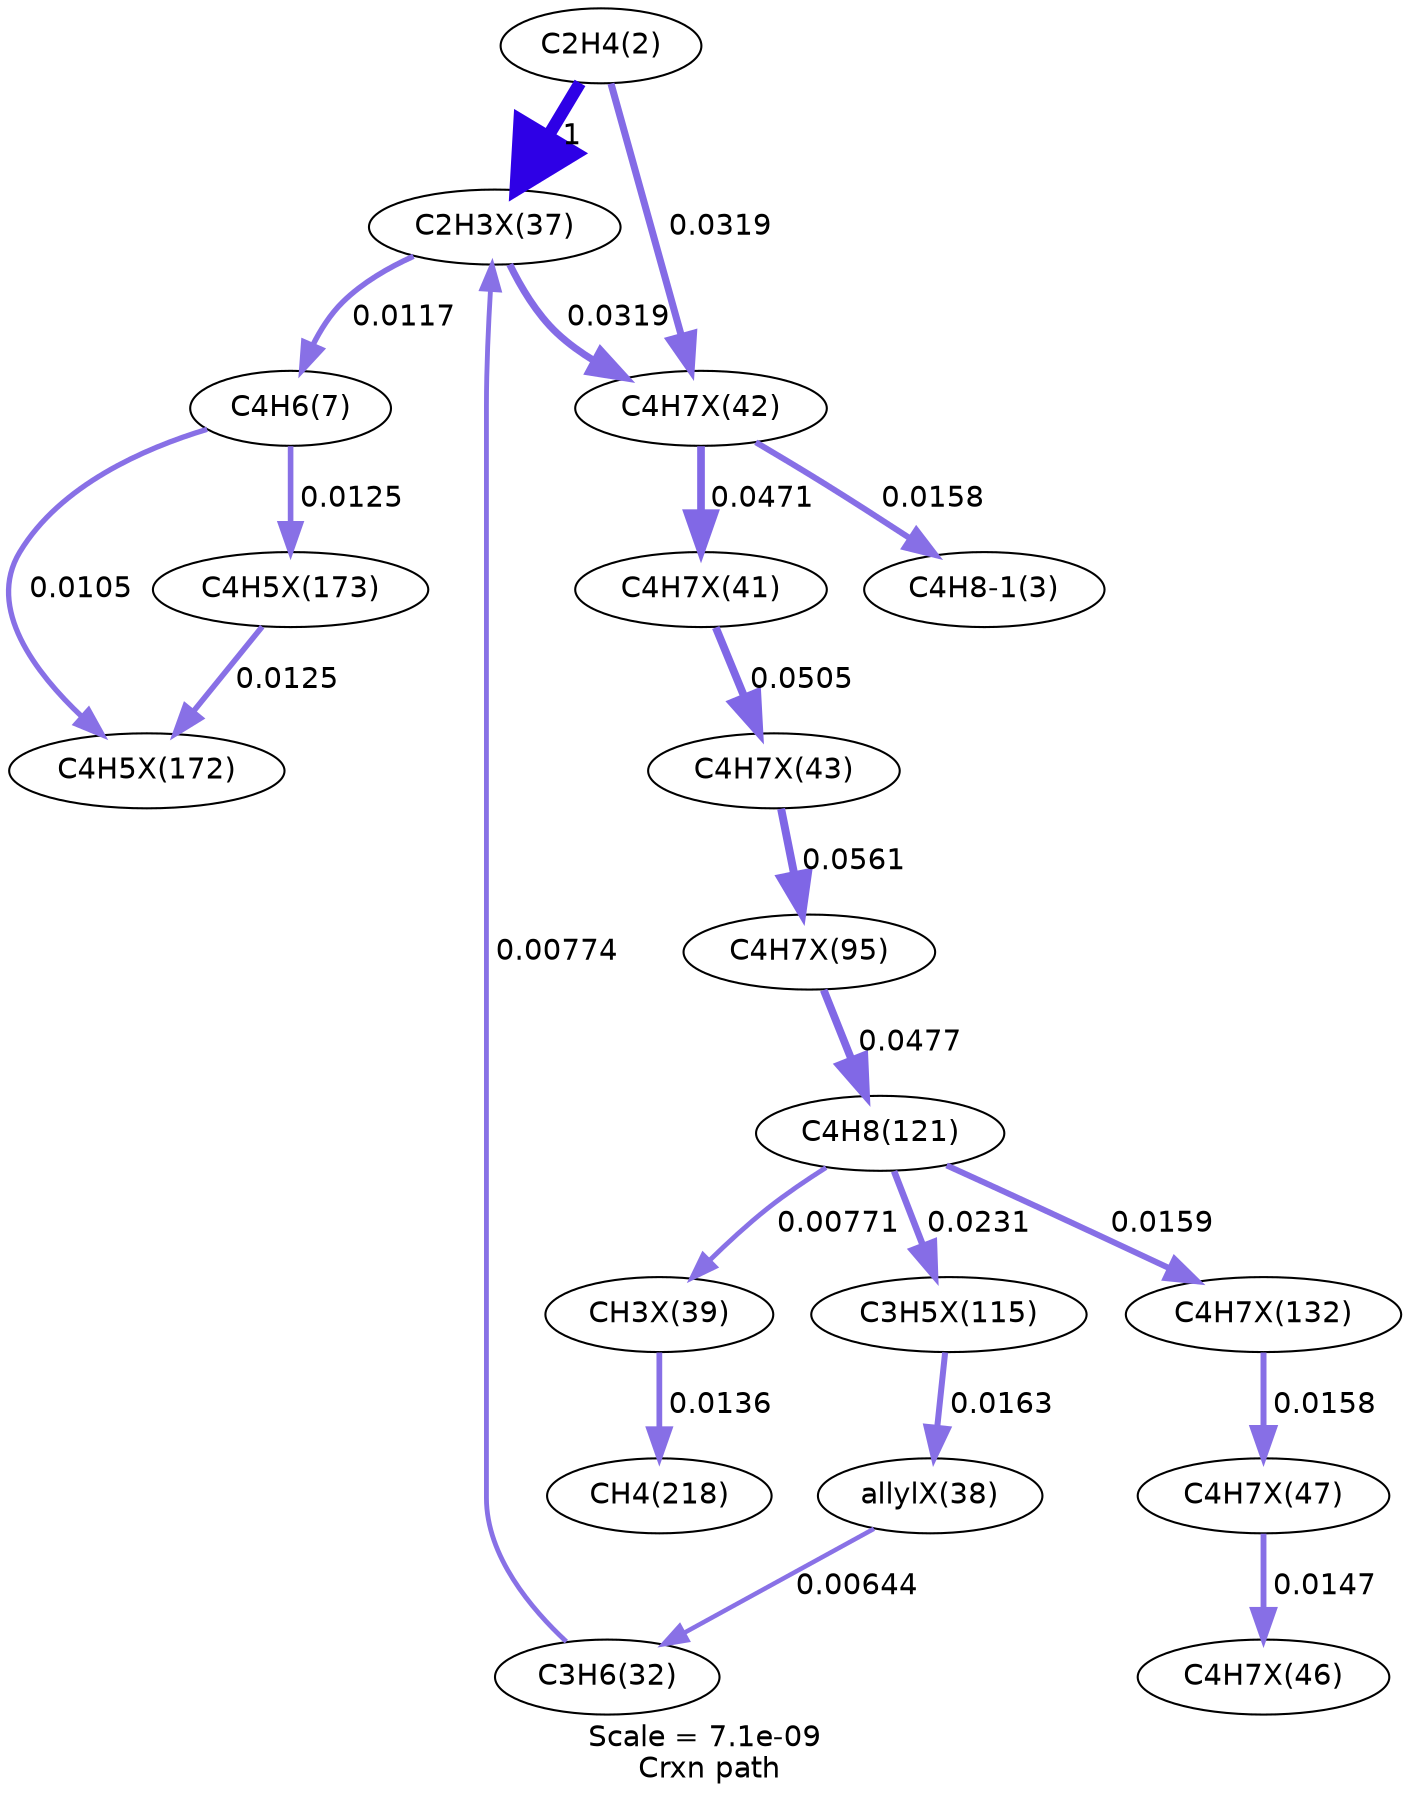 digraph reaction_paths {
center=1;
s5 -> s37[fontname="Helvetica", style="setlinewidth(6)", arrowsize=3, color="0.7, 1.5, 0.9"
, label=" 1"];
s5 -> s42[fontname="Helvetica", style="setlinewidth(3.4)", arrowsize=1.7, color="0.7, 0.532, 0.9"
, label=" 0.0319"];
s37 -> s42[fontname="Helvetica", style="setlinewidth(3.4)", arrowsize=1.7, color="0.7, 0.532, 0.9"
, label=" 0.0319"];
s37 -> s8[fontname="Helvetica", style="setlinewidth(2.64)", arrowsize=1.32, color="0.7, 0.512, 0.9"
, label=" 0.0117"];
s9 -> s37[fontname="Helvetica", style="setlinewidth(2.33)", arrowsize=1.17, color="0.7, 0.508, 0.9"
, label=" 0.00774"];
s42 -> s6[fontname="Helvetica", style="setlinewidth(2.87)", arrowsize=1.43, color="0.7, 0.516, 0.9"
, label=" 0.0158"];
s42 -> s41[fontname="Helvetica", style="setlinewidth(3.69)", arrowsize=1.85, color="0.7, 0.547, 0.9"
, label=" 0.0471"];
s41 -> s43[fontname="Helvetica", style="setlinewidth(3.75)", arrowsize=1.87, color="0.7, 0.551, 0.9"
, label=" 0.0505"];
s43 -> s51[fontname="Helvetica", style="setlinewidth(3.83)", arrowsize=1.91, color="0.7, 0.556, 0.9"
, label=" 0.0561"];
s51 -> s14[fontname="Helvetica", style="setlinewidth(3.7)", arrowsize=1.85, color="0.7, 0.548, 0.9"
, label=" 0.0477"];
s14 -> s55[fontname="Helvetica", style="setlinewidth(2.87)", arrowsize=1.44, color="0.7, 0.516, 0.9"
, label=" 0.0159"];
s14 -> s39[fontname="Helvetica", style="setlinewidth(2.33)", arrowsize=1.16, color="0.7, 0.508, 0.9"
, label=" 0.00771"];
s14 -> s53[fontname="Helvetica", style="setlinewidth(3.16)", arrowsize=1.58, color="0.7, 0.523, 0.9"
, label=" 0.0231"];
s8 -> s58[fontname="Helvetica", style="setlinewidth(2.69)", arrowsize=1.34, color="0.7, 0.512, 0.9"
, label=" 0.0125"];
s8 -> s57[fontname="Helvetica", style="setlinewidth(2.56)", arrowsize=1.28, color="0.7, 0.511, 0.9"
, label=" 0.0105"];
s58 -> s57[fontname="Helvetica", style="setlinewidth(2.69)", arrowsize=1.35, color="0.7, 0.512, 0.9"
, label=" 0.0125"];
s55 -> s47[fontname="Helvetica", style="setlinewidth(2.87)", arrowsize=1.44, color="0.7, 0.516, 0.9"
, label=" 0.0158"];
s47 -> s46[fontname="Helvetica", style="setlinewidth(2.81)", arrowsize=1.41, color="0.7, 0.515, 0.9"
, label=" 0.0147"];
s39 -> s17[fontname="Helvetica", style="setlinewidth(2.76)", arrowsize=1.38, color="0.7, 0.514, 0.9"
, label=" 0.0136"];
s53 -> s38[fontname="Helvetica", style="setlinewidth(2.89)", arrowsize=1.45, color="0.7, 0.516, 0.9"
, label=" 0.0163"];
s38 -> s9[fontname="Helvetica", style="setlinewidth(2.19)", arrowsize=1.1, color="0.7, 0.506, 0.9"
, label=" 0.00644"];
s5 [ fontname="Helvetica", label="C2H4(2)"];
s6 [ fontname="Helvetica", label="C4H8-1(3)"];
s8 [ fontname="Helvetica", label="C4H6(7)"];
s9 [ fontname="Helvetica", label="C3H6(32)"];
s14 [ fontname="Helvetica", label="C4H8(121)"];
s17 [ fontname="Helvetica", label="CH4(218)"];
s37 [ fontname="Helvetica", label="C2H3X(37)"];
s38 [ fontname="Helvetica", label="allylX(38)"];
s39 [ fontname="Helvetica", label="CH3X(39)"];
s41 [ fontname="Helvetica", label="C4H7X(41)"];
s42 [ fontname="Helvetica", label="C4H7X(42)"];
s43 [ fontname="Helvetica", label="C4H7X(43)"];
s46 [ fontname="Helvetica", label="C4H7X(46)"];
s47 [ fontname="Helvetica", label="C4H7X(47)"];
s51 [ fontname="Helvetica", label="C4H7X(95)"];
s53 [ fontname="Helvetica", label="C3H5X(115)"];
s55 [ fontname="Helvetica", label="C4H7X(132)"];
s57 [ fontname="Helvetica", label="C4H5X(172)"];
s58 [ fontname="Helvetica", label="C4H5X(173)"];
 label = "Scale = 7.1e-09\l Crxn path";
 fontname = "Helvetica";
}
